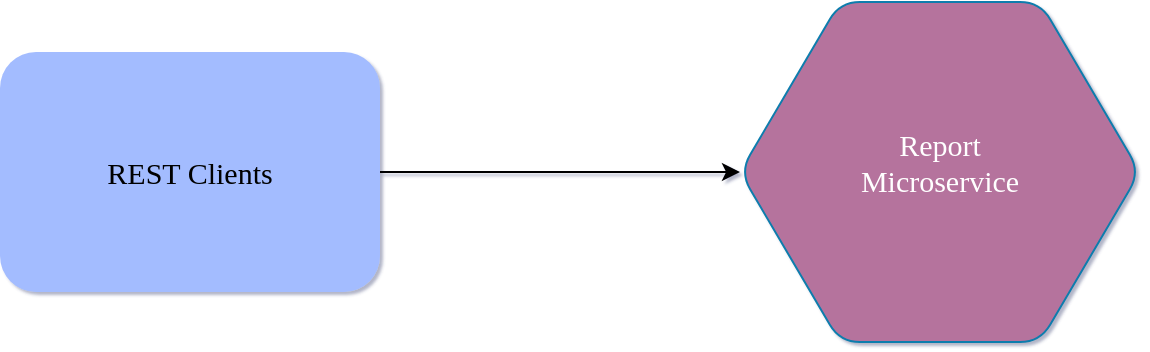 <mxfile version="20.0.1" type="github">
  <diagram id="C5RBs43oDa-KdzZeNtuy" name="Page-1">
    <mxGraphModel dx="1422" dy="831" grid="1" gridSize="10" guides="1" tooltips="1" connect="1" arrows="1" fold="1" page="1" pageScale="1" pageWidth="1600" pageHeight="900" background="#ffffff" math="0" shadow="1">
      <root>
        <mxCell id="WIyWlLk6GJQsqaUBKTNV-0" />
        <mxCell id="WIyWlLk6GJQsqaUBKTNV-1" parent="WIyWlLk6GJQsqaUBKTNV-0" />
        <mxCell id="Lt6Cy_P6jHiYWKK2fMfe-1" value="&lt;p style=&quot;font-size: 15px;&quot;&gt;REST Clients&lt;/p&gt;" style="rounded=1;whiteSpace=wrap;html=1;fillColor=#A3BCFF;fontFamily=Work Sans;fontSource=https%3A%2F%2Ffonts.googleapis.com%2Fcss%3Ffamily%3DWork%2BSans;fontStyle=0;labelBorderColor=none;strokeColor=none;glass=0;sketch=0;gradientColor=none;fontSize=15;" vertex="1" parent="WIyWlLk6GJQsqaUBKTNV-1">
          <mxGeometry x="490" y="340" width="190" height="120" as="geometry" />
        </mxCell>
        <mxCell id="Lt6Cy_P6jHiYWKK2fMfe-2" value="" style="endArrow=classic;html=1;fontFamily=Work Sans;fontSource=https%3A%2F%2Ffonts.googleapis.com%2Fcss%3Ffamily%3DWork%2BSans;fontSize=15;exitX=1;exitY=0.5;exitDx=0;exitDy=0;rounded=0;sketch=0;jumpStyle=none;entryX=0;entryY=0.5;entryDx=0;entryDy=0;entryPerimeter=0;" edge="1" parent="WIyWlLk6GJQsqaUBKTNV-1" source="Lt6Cy_P6jHiYWKK2fMfe-1" target="Lt6Cy_P6jHiYWKK2fMfe-3">
          <mxGeometry width="50" height="50" relative="1" as="geometry">
            <mxPoint x="800" y="520" as="sourcePoint" />
            <mxPoint x="880" y="400" as="targetPoint" />
          </mxGeometry>
        </mxCell>
        <mxCell id="Lt6Cy_P6jHiYWKK2fMfe-5" value="" style="group" vertex="1" connectable="0" parent="WIyWlLk6GJQsqaUBKTNV-1">
          <mxGeometry x="860" y="315" width="200" height="170" as="geometry" />
        </mxCell>
        <object label="&lt;font style=&quot;font-size: 16px&quot;&gt;&lt;b&gt;%c4Type%&lt;/font&gt;&lt;div&gt;[%c4Container%:&amp;nbsp;%c4Technology%]&lt;/div&gt;&lt;br&gt;&lt;div&gt;&lt;font style=&quot;font-size: 11px&quot;&gt;&lt;font color=&quot;#E6E6E6&quot;&gt;%c4Description%&lt;/font&gt;&lt;/div&gt;" id="Lt6Cy_P6jHiYWKK2fMfe-3">
          <mxCell style="shape=hexagon;size=50;perimeter=hexagonPerimeter2;whiteSpace=wrap;html=1;fixedSize=1;rounded=1;labelBackgroundColor=none;fillColor=#B5739D;fontSize=12;fontColor=#ffffff;align=center;strokeColor=#0E7DAD;metaEdit=1;points=[[0.5,0,0],[1,0.25,0],[1,0.5,0],[1,0.75,0],[0.5,1,0],[0,0.75,0],[0,0.5,0],[0,0.25,0]];resizable=0;glass=0;labelBorderColor=none;sketch=0;fontFamily=Work Sans;fontSource=https%3A%2F%2Ffonts.googleapis.com%2Fcss%3Ffamily%3DWork%2BSans;noLabel=1;" vertex="1" parent="Lt6Cy_P6jHiYWKK2fMfe-5">
            <mxGeometry width="200" height="170" as="geometry" />
          </mxCell>
        </object>
        <mxCell id="Lt6Cy_P6jHiYWKK2fMfe-4" value="Report Microservice" style="text;html=1;align=center;verticalAlign=middle;whiteSpace=wrap;rounded=0;glass=0;labelBorderColor=none;sketch=0;fontFamily=Work Sans;fontSource=https%3A%2F%2Ffonts.googleapis.com%2Fcss%3Ffamily%3DWork%2BSans;fontSize=15;fontColor=#FFFFFF;" vertex="1" parent="Lt6Cy_P6jHiYWKK2fMfe-5">
          <mxGeometry x="70" y="65" width="60" height="30" as="geometry" />
        </mxCell>
      </root>
    </mxGraphModel>
  </diagram>
</mxfile>
